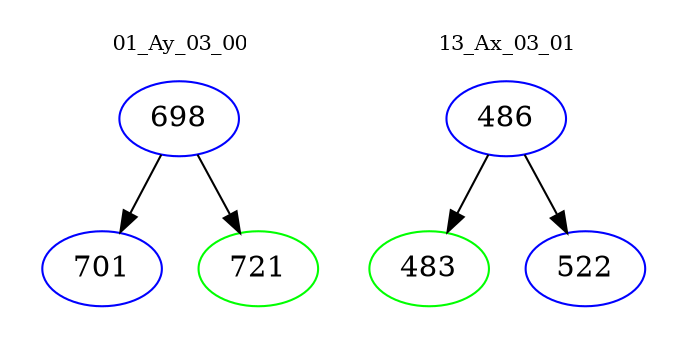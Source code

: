 digraph{
subgraph cluster_0 {
color = white
label = "01_Ay_03_00";
fontsize=10;
T0_698 [label="698", color="blue"]
T0_698 -> T0_701 [color="black"]
T0_701 [label="701", color="blue"]
T0_698 -> T0_721 [color="black"]
T0_721 [label="721", color="green"]
}
subgraph cluster_1 {
color = white
label = "13_Ax_03_01";
fontsize=10;
T1_486 [label="486", color="blue"]
T1_486 -> T1_483 [color="black"]
T1_483 [label="483", color="green"]
T1_486 -> T1_522 [color="black"]
T1_522 [label="522", color="blue"]
}
}
